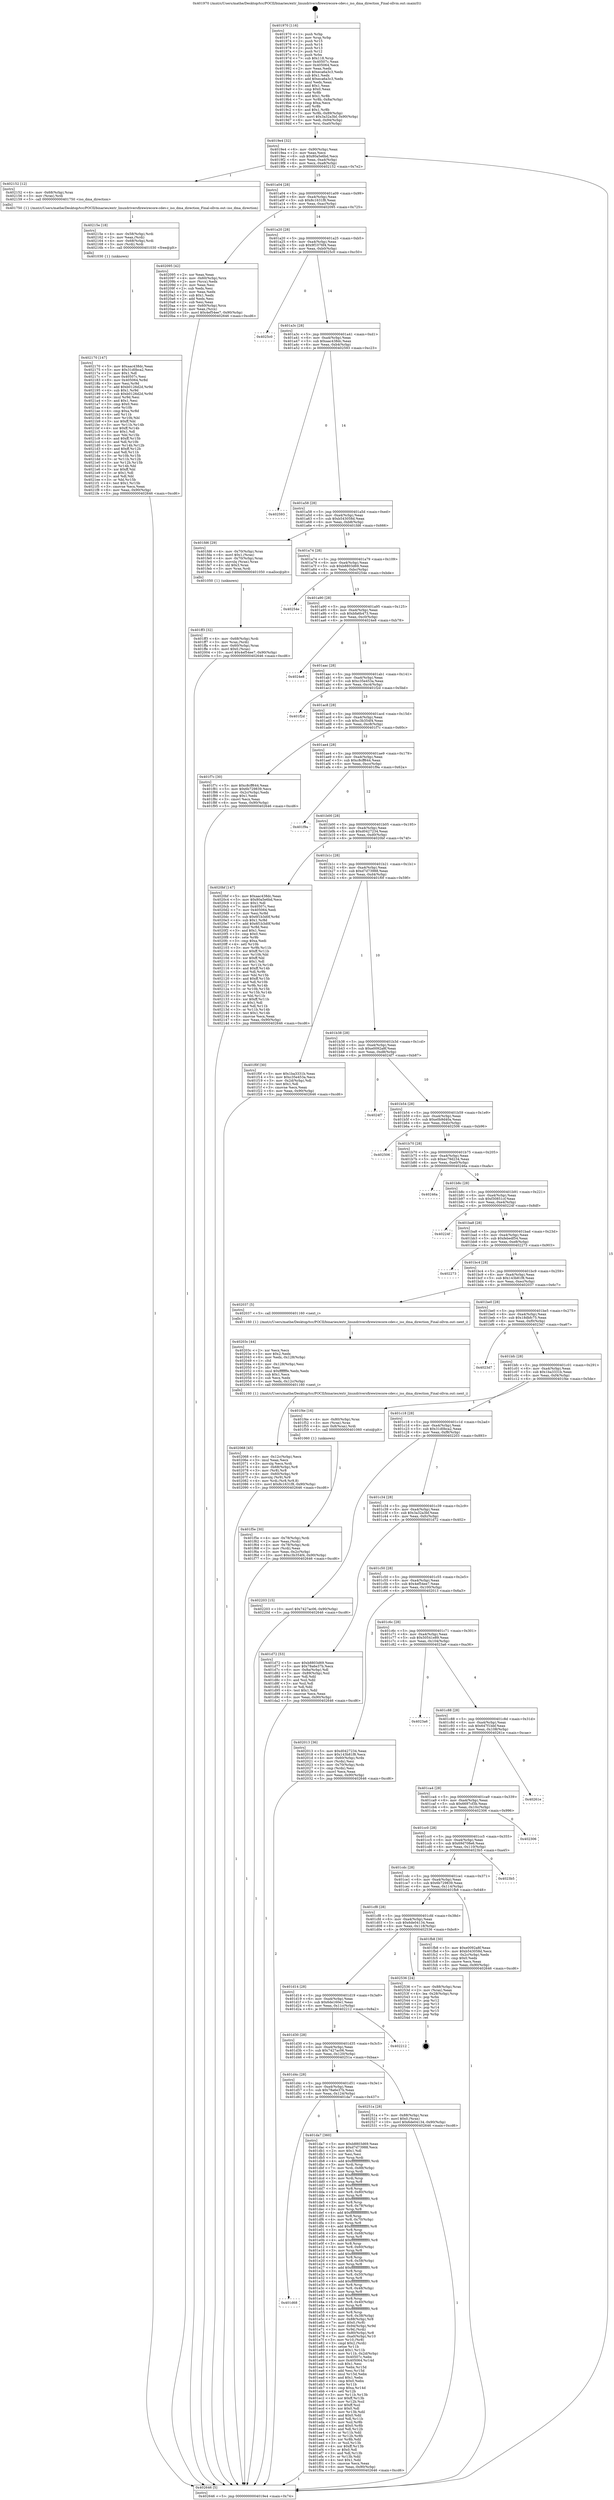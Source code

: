 digraph "0x401970" {
  label = "0x401970 (/mnt/c/Users/mathe/Desktop/tcc/POCII/binaries/extr_linuxdriversfirewirecore-cdev.c_iso_dma_direction_Final-ollvm.out::main(0))"
  labelloc = "t"
  node[shape=record]

  Entry [label="",width=0.3,height=0.3,shape=circle,fillcolor=black,style=filled]
  "0x4019e4" [label="{
     0x4019e4 [32]\l
     | [instrs]\l
     &nbsp;&nbsp;0x4019e4 \<+6\>: mov -0x90(%rbp),%eax\l
     &nbsp;&nbsp;0x4019ea \<+2\>: mov %eax,%ecx\l
     &nbsp;&nbsp;0x4019ec \<+6\>: sub $0x80a5e6bd,%ecx\l
     &nbsp;&nbsp;0x4019f2 \<+6\>: mov %eax,-0xa4(%rbp)\l
     &nbsp;&nbsp;0x4019f8 \<+6\>: mov %ecx,-0xa8(%rbp)\l
     &nbsp;&nbsp;0x4019fe \<+6\>: je 0000000000402152 \<main+0x7e2\>\l
  }"]
  "0x402152" [label="{
     0x402152 [12]\l
     | [instrs]\l
     &nbsp;&nbsp;0x402152 \<+4\>: mov -0x68(%rbp),%rax\l
     &nbsp;&nbsp;0x402156 \<+3\>: mov (%rax),%rdi\l
     &nbsp;&nbsp;0x402159 \<+5\>: call 0000000000401750 \<iso_dma_direction\>\l
     | [calls]\l
     &nbsp;&nbsp;0x401750 \{1\} (/mnt/c/Users/mathe/Desktop/tcc/POCII/binaries/extr_linuxdriversfirewirecore-cdev.c_iso_dma_direction_Final-ollvm.out::iso_dma_direction)\l
  }"]
  "0x401a04" [label="{
     0x401a04 [28]\l
     | [instrs]\l
     &nbsp;&nbsp;0x401a04 \<+5\>: jmp 0000000000401a09 \<main+0x99\>\l
     &nbsp;&nbsp;0x401a09 \<+6\>: mov -0xa4(%rbp),%eax\l
     &nbsp;&nbsp;0x401a0f \<+5\>: sub $0x8c1631f8,%eax\l
     &nbsp;&nbsp;0x401a14 \<+6\>: mov %eax,-0xac(%rbp)\l
     &nbsp;&nbsp;0x401a1a \<+6\>: je 0000000000402095 \<main+0x725\>\l
  }"]
  Exit [label="",width=0.3,height=0.3,shape=circle,fillcolor=black,style=filled,peripheries=2]
  "0x402095" [label="{
     0x402095 [42]\l
     | [instrs]\l
     &nbsp;&nbsp;0x402095 \<+2\>: xor %eax,%eax\l
     &nbsp;&nbsp;0x402097 \<+4\>: mov -0x60(%rbp),%rcx\l
     &nbsp;&nbsp;0x40209b \<+2\>: mov (%rcx),%edx\l
     &nbsp;&nbsp;0x40209d \<+2\>: mov %eax,%esi\l
     &nbsp;&nbsp;0x40209f \<+2\>: sub %edx,%esi\l
     &nbsp;&nbsp;0x4020a1 \<+2\>: mov %eax,%edx\l
     &nbsp;&nbsp;0x4020a3 \<+3\>: sub $0x1,%edx\l
     &nbsp;&nbsp;0x4020a6 \<+2\>: add %edx,%esi\l
     &nbsp;&nbsp;0x4020a8 \<+2\>: sub %esi,%eax\l
     &nbsp;&nbsp;0x4020aa \<+4\>: mov -0x60(%rbp),%rcx\l
     &nbsp;&nbsp;0x4020ae \<+2\>: mov %eax,(%rcx)\l
     &nbsp;&nbsp;0x4020b0 \<+10\>: movl $0x4ef54ee7,-0x90(%rbp)\l
     &nbsp;&nbsp;0x4020ba \<+5\>: jmp 0000000000402646 \<main+0xcd6\>\l
  }"]
  "0x401a20" [label="{
     0x401a20 [28]\l
     | [instrs]\l
     &nbsp;&nbsp;0x401a20 \<+5\>: jmp 0000000000401a25 \<main+0xb5\>\l
     &nbsp;&nbsp;0x401a25 \<+6\>: mov -0xa4(%rbp),%eax\l
     &nbsp;&nbsp;0x401a2b \<+5\>: sub $0x9f1076f4,%eax\l
     &nbsp;&nbsp;0x401a30 \<+6\>: mov %eax,-0xb0(%rbp)\l
     &nbsp;&nbsp;0x401a36 \<+6\>: je 00000000004025c0 \<main+0xc50\>\l
  }"]
  "0x402170" [label="{
     0x402170 [147]\l
     | [instrs]\l
     &nbsp;&nbsp;0x402170 \<+5\>: mov $0xaac438dc,%eax\l
     &nbsp;&nbsp;0x402175 \<+5\>: mov $0x31d0bca2,%ecx\l
     &nbsp;&nbsp;0x40217a \<+2\>: mov $0x1,%dl\l
     &nbsp;&nbsp;0x40217c \<+7\>: mov 0x40507c,%esi\l
     &nbsp;&nbsp;0x402183 \<+8\>: mov 0x405064,%r8d\l
     &nbsp;&nbsp;0x40218b \<+3\>: mov %esi,%r9d\l
     &nbsp;&nbsp;0x40218e \<+7\>: add $0xb0126d2d,%r9d\l
     &nbsp;&nbsp;0x402195 \<+4\>: sub $0x1,%r9d\l
     &nbsp;&nbsp;0x402199 \<+7\>: sub $0xb0126d2d,%r9d\l
     &nbsp;&nbsp;0x4021a0 \<+4\>: imul %r9d,%esi\l
     &nbsp;&nbsp;0x4021a4 \<+3\>: and $0x1,%esi\l
     &nbsp;&nbsp;0x4021a7 \<+3\>: cmp $0x0,%esi\l
     &nbsp;&nbsp;0x4021aa \<+4\>: sete %r10b\l
     &nbsp;&nbsp;0x4021ae \<+4\>: cmp $0xa,%r8d\l
     &nbsp;&nbsp;0x4021b2 \<+4\>: setl %r11b\l
     &nbsp;&nbsp;0x4021b6 \<+3\>: mov %r10b,%bl\l
     &nbsp;&nbsp;0x4021b9 \<+3\>: xor $0xff,%bl\l
     &nbsp;&nbsp;0x4021bc \<+3\>: mov %r11b,%r14b\l
     &nbsp;&nbsp;0x4021bf \<+4\>: xor $0xff,%r14b\l
     &nbsp;&nbsp;0x4021c3 \<+3\>: xor $0x1,%dl\l
     &nbsp;&nbsp;0x4021c6 \<+3\>: mov %bl,%r15b\l
     &nbsp;&nbsp;0x4021c9 \<+4\>: and $0xff,%r15b\l
     &nbsp;&nbsp;0x4021cd \<+3\>: and %dl,%r10b\l
     &nbsp;&nbsp;0x4021d0 \<+3\>: mov %r14b,%r12b\l
     &nbsp;&nbsp;0x4021d3 \<+4\>: and $0xff,%r12b\l
     &nbsp;&nbsp;0x4021d7 \<+3\>: and %dl,%r11b\l
     &nbsp;&nbsp;0x4021da \<+3\>: or %r10b,%r15b\l
     &nbsp;&nbsp;0x4021dd \<+3\>: or %r11b,%r12b\l
     &nbsp;&nbsp;0x4021e0 \<+3\>: xor %r12b,%r15b\l
     &nbsp;&nbsp;0x4021e3 \<+3\>: or %r14b,%bl\l
     &nbsp;&nbsp;0x4021e6 \<+3\>: xor $0xff,%bl\l
     &nbsp;&nbsp;0x4021e9 \<+3\>: or $0x1,%dl\l
     &nbsp;&nbsp;0x4021ec \<+2\>: and %dl,%bl\l
     &nbsp;&nbsp;0x4021ee \<+3\>: or %bl,%r15b\l
     &nbsp;&nbsp;0x4021f1 \<+4\>: test $0x1,%r15b\l
     &nbsp;&nbsp;0x4021f5 \<+3\>: cmovne %ecx,%eax\l
     &nbsp;&nbsp;0x4021f8 \<+6\>: mov %eax,-0x90(%rbp)\l
     &nbsp;&nbsp;0x4021fe \<+5\>: jmp 0000000000402646 \<main+0xcd6\>\l
  }"]
  "0x4025c0" [label="{
     0x4025c0\l
  }", style=dashed]
  "0x401a3c" [label="{
     0x401a3c [28]\l
     | [instrs]\l
     &nbsp;&nbsp;0x401a3c \<+5\>: jmp 0000000000401a41 \<main+0xd1\>\l
     &nbsp;&nbsp;0x401a41 \<+6\>: mov -0xa4(%rbp),%eax\l
     &nbsp;&nbsp;0x401a47 \<+5\>: sub $0xaac438dc,%eax\l
     &nbsp;&nbsp;0x401a4c \<+6\>: mov %eax,-0xb4(%rbp)\l
     &nbsp;&nbsp;0x401a52 \<+6\>: je 0000000000402593 \<main+0xc23\>\l
  }"]
  "0x40215e" [label="{
     0x40215e [18]\l
     | [instrs]\l
     &nbsp;&nbsp;0x40215e \<+4\>: mov -0x58(%rbp),%rdi\l
     &nbsp;&nbsp;0x402162 \<+2\>: mov %eax,(%rdi)\l
     &nbsp;&nbsp;0x402164 \<+4\>: mov -0x68(%rbp),%rdi\l
     &nbsp;&nbsp;0x402168 \<+3\>: mov (%rdi),%rdi\l
     &nbsp;&nbsp;0x40216b \<+5\>: call 0000000000401030 \<free@plt\>\l
     | [calls]\l
     &nbsp;&nbsp;0x401030 \{1\} (unknown)\l
  }"]
  "0x402593" [label="{
     0x402593\l
  }", style=dashed]
  "0x401a58" [label="{
     0x401a58 [28]\l
     | [instrs]\l
     &nbsp;&nbsp;0x401a58 \<+5\>: jmp 0000000000401a5d \<main+0xed\>\l
     &nbsp;&nbsp;0x401a5d \<+6\>: mov -0xa4(%rbp),%eax\l
     &nbsp;&nbsp;0x401a63 \<+5\>: sub $0xb543058d,%eax\l
     &nbsp;&nbsp;0x401a68 \<+6\>: mov %eax,-0xb8(%rbp)\l
     &nbsp;&nbsp;0x401a6e \<+6\>: je 0000000000401fd6 \<main+0x666\>\l
  }"]
  "0x402068" [label="{
     0x402068 [45]\l
     | [instrs]\l
     &nbsp;&nbsp;0x402068 \<+6\>: mov -0x12c(%rbp),%ecx\l
     &nbsp;&nbsp;0x40206e \<+3\>: imul %eax,%ecx\l
     &nbsp;&nbsp;0x402071 \<+3\>: movslq %ecx,%rdi\l
     &nbsp;&nbsp;0x402074 \<+4\>: mov -0x68(%rbp),%r8\l
     &nbsp;&nbsp;0x402078 \<+3\>: mov (%r8),%r8\l
     &nbsp;&nbsp;0x40207b \<+4\>: mov -0x60(%rbp),%r9\l
     &nbsp;&nbsp;0x40207f \<+3\>: movslq (%r9),%r9\l
     &nbsp;&nbsp;0x402082 \<+4\>: mov %rdi,(%r8,%r9,8)\l
     &nbsp;&nbsp;0x402086 \<+10\>: movl $0x8c1631f8,-0x90(%rbp)\l
     &nbsp;&nbsp;0x402090 \<+5\>: jmp 0000000000402646 \<main+0xcd6\>\l
  }"]
  "0x401fd6" [label="{
     0x401fd6 [29]\l
     | [instrs]\l
     &nbsp;&nbsp;0x401fd6 \<+4\>: mov -0x70(%rbp),%rax\l
     &nbsp;&nbsp;0x401fda \<+6\>: movl $0x1,(%rax)\l
     &nbsp;&nbsp;0x401fe0 \<+4\>: mov -0x70(%rbp),%rax\l
     &nbsp;&nbsp;0x401fe4 \<+3\>: movslq (%rax),%rax\l
     &nbsp;&nbsp;0x401fe7 \<+4\>: shl $0x3,%rax\l
     &nbsp;&nbsp;0x401feb \<+3\>: mov %rax,%rdi\l
     &nbsp;&nbsp;0x401fee \<+5\>: call 0000000000401050 \<malloc@plt\>\l
     | [calls]\l
     &nbsp;&nbsp;0x401050 \{1\} (unknown)\l
  }"]
  "0x401a74" [label="{
     0x401a74 [28]\l
     | [instrs]\l
     &nbsp;&nbsp;0x401a74 \<+5\>: jmp 0000000000401a79 \<main+0x109\>\l
     &nbsp;&nbsp;0x401a79 \<+6\>: mov -0xa4(%rbp),%eax\l
     &nbsp;&nbsp;0x401a7f \<+5\>: sub $0xb8803d69,%eax\l
     &nbsp;&nbsp;0x401a84 \<+6\>: mov %eax,-0xbc(%rbp)\l
     &nbsp;&nbsp;0x401a8a \<+6\>: je 000000000040254e \<main+0xbde\>\l
  }"]
  "0x40203c" [label="{
     0x40203c [44]\l
     | [instrs]\l
     &nbsp;&nbsp;0x40203c \<+2\>: xor %ecx,%ecx\l
     &nbsp;&nbsp;0x40203e \<+5\>: mov $0x2,%edx\l
     &nbsp;&nbsp;0x402043 \<+6\>: mov %edx,-0x128(%rbp)\l
     &nbsp;&nbsp;0x402049 \<+1\>: cltd\l
     &nbsp;&nbsp;0x40204a \<+6\>: mov -0x128(%rbp),%esi\l
     &nbsp;&nbsp;0x402050 \<+2\>: idiv %esi\l
     &nbsp;&nbsp;0x402052 \<+6\>: imul $0xfffffffe,%edx,%edx\l
     &nbsp;&nbsp;0x402058 \<+3\>: sub $0x1,%ecx\l
     &nbsp;&nbsp;0x40205b \<+2\>: sub %ecx,%edx\l
     &nbsp;&nbsp;0x40205d \<+6\>: mov %edx,-0x12c(%rbp)\l
     &nbsp;&nbsp;0x402063 \<+5\>: call 0000000000401160 \<next_i\>\l
     | [calls]\l
     &nbsp;&nbsp;0x401160 \{1\} (/mnt/c/Users/mathe/Desktop/tcc/POCII/binaries/extr_linuxdriversfirewirecore-cdev.c_iso_dma_direction_Final-ollvm.out::next_i)\l
  }"]
  "0x40254e" [label="{
     0x40254e\l
  }", style=dashed]
  "0x401a90" [label="{
     0x401a90 [28]\l
     | [instrs]\l
     &nbsp;&nbsp;0x401a90 \<+5\>: jmp 0000000000401a95 \<main+0x125\>\l
     &nbsp;&nbsp;0x401a95 \<+6\>: mov -0xa4(%rbp),%eax\l
     &nbsp;&nbsp;0x401a9b \<+5\>: sub $0xbfa6b473,%eax\l
     &nbsp;&nbsp;0x401aa0 \<+6\>: mov %eax,-0xc0(%rbp)\l
     &nbsp;&nbsp;0x401aa6 \<+6\>: je 00000000004024e8 \<main+0xb78\>\l
  }"]
  "0x401ff3" [label="{
     0x401ff3 [32]\l
     | [instrs]\l
     &nbsp;&nbsp;0x401ff3 \<+4\>: mov -0x68(%rbp),%rdi\l
     &nbsp;&nbsp;0x401ff7 \<+3\>: mov %rax,(%rdi)\l
     &nbsp;&nbsp;0x401ffa \<+4\>: mov -0x60(%rbp),%rax\l
     &nbsp;&nbsp;0x401ffe \<+6\>: movl $0x0,(%rax)\l
     &nbsp;&nbsp;0x402004 \<+10\>: movl $0x4ef54ee7,-0x90(%rbp)\l
     &nbsp;&nbsp;0x40200e \<+5\>: jmp 0000000000402646 \<main+0xcd6\>\l
  }"]
  "0x4024e8" [label="{
     0x4024e8\l
  }", style=dashed]
  "0x401aac" [label="{
     0x401aac [28]\l
     | [instrs]\l
     &nbsp;&nbsp;0x401aac \<+5\>: jmp 0000000000401ab1 \<main+0x141\>\l
     &nbsp;&nbsp;0x401ab1 \<+6\>: mov -0xa4(%rbp),%eax\l
     &nbsp;&nbsp;0x401ab7 \<+5\>: sub $0xc35e453a,%eax\l
     &nbsp;&nbsp;0x401abc \<+6\>: mov %eax,-0xc4(%rbp)\l
     &nbsp;&nbsp;0x401ac2 \<+6\>: je 0000000000401f2d \<main+0x5bd\>\l
  }"]
  "0x401f5e" [label="{
     0x401f5e [30]\l
     | [instrs]\l
     &nbsp;&nbsp;0x401f5e \<+4\>: mov -0x78(%rbp),%rdi\l
     &nbsp;&nbsp;0x401f62 \<+2\>: mov %eax,(%rdi)\l
     &nbsp;&nbsp;0x401f64 \<+4\>: mov -0x78(%rbp),%rdi\l
     &nbsp;&nbsp;0x401f68 \<+2\>: mov (%rdi),%eax\l
     &nbsp;&nbsp;0x401f6a \<+3\>: mov %eax,-0x2c(%rbp)\l
     &nbsp;&nbsp;0x401f6d \<+10\>: movl $0xc3b354f4,-0x90(%rbp)\l
     &nbsp;&nbsp;0x401f77 \<+5\>: jmp 0000000000402646 \<main+0xcd6\>\l
  }"]
  "0x401f2d" [label="{
     0x401f2d\l
  }", style=dashed]
  "0x401ac8" [label="{
     0x401ac8 [28]\l
     | [instrs]\l
     &nbsp;&nbsp;0x401ac8 \<+5\>: jmp 0000000000401acd \<main+0x15d\>\l
     &nbsp;&nbsp;0x401acd \<+6\>: mov -0xa4(%rbp),%eax\l
     &nbsp;&nbsp;0x401ad3 \<+5\>: sub $0xc3b354f4,%eax\l
     &nbsp;&nbsp;0x401ad8 \<+6\>: mov %eax,-0xc8(%rbp)\l
     &nbsp;&nbsp;0x401ade \<+6\>: je 0000000000401f7c \<main+0x60c\>\l
  }"]
  "0x401d68" [label="{
     0x401d68\l
  }", style=dashed]
  "0x401f7c" [label="{
     0x401f7c [30]\l
     | [instrs]\l
     &nbsp;&nbsp;0x401f7c \<+5\>: mov $0xc8cff644,%eax\l
     &nbsp;&nbsp;0x401f81 \<+5\>: mov $0x6b729839,%ecx\l
     &nbsp;&nbsp;0x401f86 \<+3\>: mov -0x2c(%rbp),%edx\l
     &nbsp;&nbsp;0x401f89 \<+3\>: cmp $0x1,%edx\l
     &nbsp;&nbsp;0x401f8c \<+3\>: cmovl %ecx,%eax\l
     &nbsp;&nbsp;0x401f8f \<+6\>: mov %eax,-0x90(%rbp)\l
     &nbsp;&nbsp;0x401f95 \<+5\>: jmp 0000000000402646 \<main+0xcd6\>\l
  }"]
  "0x401ae4" [label="{
     0x401ae4 [28]\l
     | [instrs]\l
     &nbsp;&nbsp;0x401ae4 \<+5\>: jmp 0000000000401ae9 \<main+0x179\>\l
     &nbsp;&nbsp;0x401ae9 \<+6\>: mov -0xa4(%rbp),%eax\l
     &nbsp;&nbsp;0x401aef \<+5\>: sub $0xc8cff644,%eax\l
     &nbsp;&nbsp;0x401af4 \<+6\>: mov %eax,-0xcc(%rbp)\l
     &nbsp;&nbsp;0x401afa \<+6\>: je 0000000000401f9a \<main+0x62a\>\l
  }"]
  "0x401da7" [label="{
     0x401da7 [360]\l
     | [instrs]\l
     &nbsp;&nbsp;0x401da7 \<+5\>: mov $0xb8803d69,%eax\l
     &nbsp;&nbsp;0x401dac \<+5\>: mov $0xd7d73988,%ecx\l
     &nbsp;&nbsp;0x401db1 \<+2\>: mov $0x1,%dl\l
     &nbsp;&nbsp;0x401db3 \<+2\>: xor %esi,%esi\l
     &nbsp;&nbsp;0x401db5 \<+3\>: mov %rsp,%rdi\l
     &nbsp;&nbsp;0x401db8 \<+4\>: add $0xfffffffffffffff0,%rdi\l
     &nbsp;&nbsp;0x401dbc \<+3\>: mov %rdi,%rsp\l
     &nbsp;&nbsp;0x401dbf \<+7\>: mov %rdi,-0x88(%rbp)\l
     &nbsp;&nbsp;0x401dc6 \<+3\>: mov %rsp,%rdi\l
     &nbsp;&nbsp;0x401dc9 \<+4\>: add $0xfffffffffffffff0,%rdi\l
     &nbsp;&nbsp;0x401dcd \<+3\>: mov %rdi,%rsp\l
     &nbsp;&nbsp;0x401dd0 \<+3\>: mov %rsp,%r8\l
     &nbsp;&nbsp;0x401dd3 \<+4\>: add $0xfffffffffffffff0,%r8\l
     &nbsp;&nbsp;0x401dd7 \<+3\>: mov %r8,%rsp\l
     &nbsp;&nbsp;0x401dda \<+4\>: mov %r8,-0x80(%rbp)\l
     &nbsp;&nbsp;0x401dde \<+3\>: mov %rsp,%r8\l
     &nbsp;&nbsp;0x401de1 \<+4\>: add $0xfffffffffffffff0,%r8\l
     &nbsp;&nbsp;0x401de5 \<+3\>: mov %r8,%rsp\l
     &nbsp;&nbsp;0x401de8 \<+4\>: mov %r8,-0x78(%rbp)\l
     &nbsp;&nbsp;0x401dec \<+3\>: mov %rsp,%r8\l
     &nbsp;&nbsp;0x401def \<+4\>: add $0xfffffffffffffff0,%r8\l
     &nbsp;&nbsp;0x401df3 \<+3\>: mov %r8,%rsp\l
     &nbsp;&nbsp;0x401df6 \<+4\>: mov %r8,-0x70(%rbp)\l
     &nbsp;&nbsp;0x401dfa \<+3\>: mov %rsp,%r8\l
     &nbsp;&nbsp;0x401dfd \<+4\>: add $0xfffffffffffffff0,%r8\l
     &nbsp;&nbsp;0x401e01 \<+3\>: mov %r8,%rsp\l
     &nbsp;&nbsp;0x401e04 \<+4\>: mov %r8,-0x68(%rbp)\l
     &nbsp;&nbsp;0x401e08 \<+3\>: mov %rsp,%r8\l
     &nbsp;&nbsp;0x401e0b \<+4\>: add $0xfffffffffffffff0,%r8\l
     &nbsp;&nbsp;0x401e0f \<+3\>: mov %r8,%rsp\l
     &nbsp;&nbsp;0x401e12 \<+4\>: mov %r8,-0x60(%rbp)\l
     &nbsp;&nbsp;0x401e16 \<+3\>: mov %rsp,%r8\l
     &nbsp;&nbsp;0x401e19 \<+4\>: add $0xfffffffffffffff0,%r8\l
     &nbsp;&nbsp;0x401e1d \<+3\>: mov %r8,%rsp\l
     &nbsp;&nbsp;0x401e20 \<+4\>: mov %r8,-0x58(%rbp)\l
     &nbsp;&nbsp;0x401e24 \<+3\>: mov %rsp,%r8\l
     &nbsp;&nbsp;0x401e27 \<+4\>: add $0xfffffffffffffff0,%r8\l
     &nbsp;&nbsp;0x401e2b \<+3\>: mov %r8,%rsp\l
     &nbsp;&nbsp;0x401e2e \<+4\>: mov %r8,-0x50(%rbp)\l
     &nbsp;&nbsp;0x401e32 \<+3\>: mov %rsp,%r8\l
     &nbsp;&nbsp;0x401e35 \<+4\>: add $0xfffffffffffffff0,%r8\l
     &nbsp;&nbsp;0x401e39 \<+3\>: mov %r8,%rsp\l
     &nbsp;&nbsp;0x401e3c \<+4\>: mov %r8,-0x48(%rbp)\l
     &nbsp;&nbsp;0x401e40 \<+3\>: mov %rsp,%r8\l
     &nbsp;&nbsp;0x401e43 \<+4\>: add $0xfffffffffffffff0,%r8\l
     &nbsp;&nbsp;0x401e47 \<+3\>: mov %r8,%rsp\l
     &nbsp;&nbsp;0x401e4a \<+4\>: mov %r8,-0x40(%rbp)\l
     &nbsp;&nbsp;0x401e4e \<+3\>: mov %rsp,%r8\l
     &nbsp;&nbsp;0x401e51 \<+4\>: add $0xfffffffffffffff0,%r8\l
     &nbsp;&nbsp;0x401e55 \<+3\>: mov %r8,%rsp\l
     &nbsp;&nbsp;0x401e58 \<+4\>: mov %r8,-0x38(%rbp)\l
     &nbsp;&nbsp;0x401e5c \<+7\>: mov -0x88(%rbp),%r8\l
     &nbsp;&nbsp;0x401e63 \<+7\>: movl $0x0,(%r8)\l
     &nbsp;&nbsp;0x401e6a \<+7\>: mov -0x94(%rbp),%r9d\l
     &nbsp;&nbsp;0x401e71 \<+3\>: mov %r9d,(%rdi)\l
     &nbsp;&nbsp;0x401e74 \<+4\>: mov -0x80(%rbp),%r8\l
     &nbsp;&nbsp;0x401e78 \<+7\>: mov -0xa0(%rbp),%r10\l
     &nbsp;&nbsp;0x401e7f \<+3\>: mov %r10,(%r8)\l
     &nbsp;&nbsp;0x401e82 \<+3\>: cmpl $0x2,(%rdi)\l
     &nbsp;&nbsp;0x401e85 \<+4\>: setne %r11b\l
     &nbsp;&nbsp;0x401e89 \<+4\>: and $0x1,%r11b\l
     &nbsp;&nbsp;0x401e8d \<+4\>: mov %r11b,-0x2d(%rbp)\l
     &nbsp;&nbsp;0x401e91 \<+7\>: mov 0x40507c,%ebx\l
     &nbsp;&nbsp;0x401e98 \<+8\>: mov 0x405064,%r14d\l
     &nbsp;&nbsp;0x401ea0 \<+3\>: sub $0x1,%esi\l
     &nbsp;&nbsp;0x401ea3 \<+3\>: mov %ebx,%r15d\l
     &nbsp;&nbsp;0x401ea6 \<+3\>: add %esi,%r15d\l
     &nbsp;&nbsp;0x401ea9 \<+4\>: imul %r15d,%ebx\l
     &nbsp;&nbsp;0x401ead \<+3\>: and $0x1,%ebx\l
     &nbsp;&nbsp;0x401eb0 \<+3\>: cmp $0x0,%ebx\l
     &nbsp;&nbsp;0x401eb3 \<+4\>: sete %r11b\l
     &nbsp;&nbsp;0x401eb7 \<+4\>: cmp $0xa,%r14d\l
     &nbsp;&nbsp;0x401ebb \<+4\>: setl %r12b\l
     &nbsp;&nbsp;0x401ebf \<+3\>: mov %r11b,%r13b\l
     &nbsp;&nbsp;0x401ec2 \<+4\>: xor $0xff,%r13b\l
     &nbsp;&nbsp;0x401ec6 \<+3\>: mov %r12b,%sil\l
     &nbsp;&nbsp;0x401ec9 \<+4\>: xor $0xff,%sil\l
     &nbsp;&nbsp;0x401ecd \<+3\>: xor $0x0,%dl\l
     &nbsp;&nbsp;0x401ed0 \<+3\>: mov %r13b,%dil\l
     &nbsp;&nbsp;0x401ed3 \<+4\>: and $0x0,%dil\l
     &nbsp;&nbsp;0x401ed7 \<+3\>: and %dl,%r11b\l
     &nbsp;&nbsp;0x401eda \<+3\>: mov %sil,%r8b\l
     &nbsp;&nbsp;0x401edd \<+4\>: and $0x0,%r8b\l
     &nbsp;&nbsp;0x401ee1 \<+3\>: and %dl,%r12b\l
     &nbsp;&nbsp;0x401ee4 \<+3\>: or %r11b,%dil\l
     &nbsp;&nbsp;0x401ee7 \<+3\>: or %r12b,%r8b\l
     &nbsp;&nbsp;0x401eea \<+3\>: xor %r8b,%dil\l
     &nbsp;&nbsp;0x401eed \<+3\>: or %sil,%r13b\l
     &nbsp;&nbsp;0x401ef0 \<+4\>: xor $0xff,%r13b\l
     &nbsp;&nbsp;0x401ef4 \<+3\>: or $0x0,%dl\l
     &nbsp;&nbsp;0x401ef7 \<+3\>: and %dl,%r13b\l
     &nbsp;&nbsp;0x401efa \<+3\>: or %r13b,%dil\l
     &nbsp;&nbsp;0x401efd \<+4\>: test $0x1,%dil\l
     &nbsp;&nbsp;0x401f01 \<+3\>: cmovne %ecx,%eax\l
     &nbsp;&nbsp;0x401f04 \<+6\>: mov %eax,-0x90(%rbp)\l
     &nbsp;&nbsp;0x401f0a \<+5\>: jmp 0000000000402646 \<main+0xcd6\>\l
  }"]
  "0x401f9a" [label="{
     0x401f9a\l
  }", style=dashed]
  "0x401b00" [label="{
     0x401b00 [28]\l
     | [instrs]\l
     &nbsp;&nbsp;0x401b00 \<+5\>: jmp 0000000000401b05 \<main+0x195\>\l
     &nbsp;&nbsp;0x401b05 \<+6\>: mov -0xa4(%rbp),%eax\l
     &nbsp;&nbsp;0x401b0b \<+5\>: sub $0xd0427234,%eax\l
     &nbsp;&nbsp;0x401b10 \<+6\>: mov %eax,-0xd0(%rbp)\l
     &nbsp;&nbsp;0x401b16 \<+6\>: je 00000000004020bf \<main+0x74f\>\l
  }"]
  "0x401d4c" [label="{
     0x401d4c [28]\l
     | [instrs]\l
     &nbsp;&nbsp;0x401d4c \<+5\>: jmp 0000000000401d51 \<main+0x3e1\>\l
     &nbsp;&nbsp;0x401d51 \<+6\>: mov -0xa4(%rbp),%eax\l
     &nbsp;&nbsp;0x401d57 \<+5\>: sub $0x78a6e37b,%eax\l
     &nbsp;&nbsp;0x401d5c \<+6\>: mov %eax,-0x124(%rbp)\l
     &nbsp;&nbsp;0x401d62 \<+6\>: je 0000000000401da7 \<main+0x437\>\l
  }"]
  "0x4020bf" [label="{
     0x4020bf [147]\l
     | [instrs]\l
     &nbsp;&nbsp;0x4020bf \<+5\>: mov $0xaac438dc,%eax\l
     &nbsp;&nbsp;0x4020c4 \<+5\>: mov $0x80a5e6bd,%ecx\l
     &nbsp;&nbsp;0x4020c9 \<+2\>: mov $0x1,%dl\l
     &nbsp;&nbsp;0x4020cb \<+7\>: mov 0x40507c,%esi\l
     &nbsp;&nbsp;0x4020d2 \<+7\>: mov 0x405064,%edi\l
     &nbsp;&nbsp;0x4020d9 \<+3\>: mov %esi,%r8d\l
     &nbsp;&nbsp;0x4020dc \<+7\>: sub $0x6f1b3d0f,%r8d\l
     &nbsp;&nbsp;0x4020e3 \<+4\>: sub $0x1,%r8d\l
     &nbsp;&nbsp;0x4020e7 \<+7\>: add $0x6f1b3d0f,%r8d\l
     &nbsp;&nbsp;0x4020ee \<+4\>: imul %r8d,%esi\l
     &nbsp;&nbsp;0x4020f2 \<+3\>: and $0x1,%esi\l
     &nbsp;&nbsp;0x4020f5 \<+3\>: cmp $0x0,%esi\l
     &nbsp;&nbsp;0x4020f8 \<+4\>: sete %r9b\l
     &nbsp;&nbsp;0x4020fc \<+3\>: cmp $0xa,%edi\l
     &nbsp;&nbsp;0x4020ff \<+4\>: setl %r10b\l
     &nbsp;&nbsp;0x402103 \<+3\>: mov %r9b,%r11b\l
     &nbsp;&nbsp;0x402106 \<+4\>: xor $0xff,%r11b\l
     &nbsp;&nbsp;0x40210a \<+3\>: mov %r10b,%bl\l
     &nbsp;&nbsp;0x40210d \<+3\>: xor $0xff,%bl\l
     &nbsp;&nbsp;0x402110 \<+3\>: xor $0x1,%dl\l
     &nbsp;&nbsp;0x402113 \<+3\>: mov %r11b,%r14b\l
     &nbsp;&nbsp;0x402116 \<+4\>: and $0xff,%r14b\l
     &nbsp;&nbsp;0x40211a \<+3\>: and %dl,%r9b\l
     &nbsp;&nbsp;0x40211d \<+3\>: mov %bl,%r15b\l
     &nbsp;&nbsp;0x402120 \<+4\>: and $0xff,%r15b\l
     &nbsp;&nbsp;0x402124 \<+3\>: and %dl,%r10b\l
     &nbsp;&nbsp;0x402127 \<+3\>: or %r9b,%r14b\l
     &nbsp;&nbsp;0x40212a \<+3\>: or %r10b,%r15b\l
     &nbsp;&nbsp;0x40212d \<+3\>: xor %r15b,%r14b\l
     &nbsp;&nbsp;0x402130 \<+3\>: or %bl,%r11b\l
     &nbsp;&nbsp;0x402133 \<+4\>: xor $0xff,%r11b\l
     &nbsp;&nbsp;0x402137 \<+3\>: or $0x1,%dl\l
     &nbsp;&nbsp;0x40213a \<+3\>: and %dl,%r11b\l
     &nbsp;&nbsp;0x40213d \<+3\>: or %r11b,%r14b\l
     &nbsp;&nbsp;0x402140 \<+4\>: test $0x1,%r14b\l
     &nbsp;&nbsp;0x402144 \<+3\>: cmovne %ecx,%eax\l
     &nbsp;&nbsp;0x402147 \<+6\>: mov %eax,-0x90(%rbp)\l
     &nbsp;&nbsp;0x40214d \<+5\>: jmp 0000000000402646 \<main+0xcd6\>\l
  }"]
  "0x401b1c" [label="{
     0x401b1c [28]\l
     | [instrs]\l
     &nbsp;&nbsp;0x401b1c \<+5\>: jmp 0000000000401b21 \<main+0x1b1\>\l
     &nbsp;&nbsp;0x401b21 \<+6\>: mov -0xa4(%rbp),%eax\l
     &nbsp;&nbsp;0x401b27 \<+5\>: sub $0xd7d73988,%eax\l
     &nbsp;&nbsp;0x401b2c \<+6\>: mov %eax,-0xd4(%rbp)\l
     &nbsp;&nbsp;0x401b32 \<+6\>: je 0000000000401f0f \<main+0x59f\>\l
  }"]
  "0x40251a" [label="{
     0x40251a [28]\l
     | [instrs]\l
     &nbsp;&nbsp;0x40251a \<+7\>: mov -0x88(%rbp),%rax\l
     &nbsp;&nbsp;0x402521 \<+6\>: movl $0x0,(%rax)\l
     &nbsp;&nbsp;0x402527 \<+10\>: movl $0x6de04134,-0x90(%rbp)\l
     &nbsp;&nbsp;0x402531 \<+5\>: jmp 0000000000402646 \<main+0xcd6\>\l
  }"]
  "0x401f0f" [label="{
     0x401f0f [30]\l
     | [instrs]\l
     &nbsp;&nbsp;0x401f0f \<+5\>: mov $0x1ba3331b,%eax\l
     &nbsp;&nbsp;0x401f14 \<+5\>: mov $0xc35e453a,%ecx\l
     &nbsp;&nbsp;0x401f19 \<+3\>: mov -0x2d(%rbp),%dl\l
     &nbsp;&nbsp;0x401f1c \<+3\>: test $0x1,%dl\l
     &nbsp;&nbsp;0x401f1f \<+3\>: cmovne %ecx,%eax\l
     &nbsp;&nbsp;0x401f22 \<+6\>: mov %eax,-0x90(%rbp)\l
     &nbsp;&nbsp;0x401f28 \<+5\>: jmp 0000000000402646 \<main+0xcd6\>\l
  }"]
  "0x401b38" [label="{
     0x401b38 [28]\l
     | [instrs]\l
     &nbsp;&nbsp;0x401b38 \<+5\>: jmp 0000000000401b3d \<main+0x1cd\>\l
     &nbsp;&nbsp;0x401b3d \<+6\>: mov -0xa4(%rbp),%eax\l
     &nbsp;&nbsp;0x401b43 \<+5\>: sub $0xe0092a8f,%eax\l
     &nbsp;&nbsp;0x401b48 \<+6\>: mov %eax,-0xd8(%rbp)\l
     &nbsp;&nbsp;0x401b4e \<+6\>: je 00000000004024f7 \<main+0xb87\>\l
  }"]
  "0x401d30" [label="{
     0x401d30 [28]\l
     | [instrs]\l
     &nbsp;&nbsp;0x401d30 \<+5\>: jmp 0000000000401d35 \<main+0x3c5\>\l
     &nbsp;&nbsp;0x401d35 \<+6\>: mov -0xa4(%rbp),%eax\l
     &nbsp;&nbsp;0x401d3b \<+5\>: sub $0x7427ac06,%eax\l
     &nbsp;&nbsp;0x401d40 \<+6\>: mov %eax,-0x120(%rbp)\l
     &nbsp;&nbsp;0x401d46 \<+6\>: je 000000000040251a \<main+0xbaa\>\l
  }"]
  "0x4024f7" [label="{
     0x4024f7\l
  }", style=dashed]
  "0x401b54" [label="{
     0x401b54 [28]\l
     | [instrs]\l
     &nbsp;&nbsp;0x401b54 \<+5\>: jmp 0000000000401b59 \<main+0x1e9\>\l
     &nbsp;&nbsp;0x401b59 \<+6\>: mov -0xa4(%rbp),%eax\l
     &nbsp;&nbsp;0x401b5f \<+5\>: sub $0xe0b9d40a,%eax\l
     &nbsp;&nbsp;0x401b64 \<+6\>: mov %eax,-0xdc(%rbp)\l
     &nbsp;&nbsp;0x401b6a \<+6\>: je 0000000000402506 \<main+0xb96\>\l
  }"]
  "0x402212" [label="{
     0x402212\l
  }", style=dashed]
  "0x402506" [label="{
     0x402506\l
  }", style=dashed]
  "0x401b70" [label="{
     0x401b70 [28]\l
     | [instrs]\l
     &nbsp;&nbsp;0x401b70 \<+5\>: jmp 0000000000401b75 \<main+0x205\>\l
     &nbsp;&nbsp;0x401b75 \<+6\>: mov -0xa4(%rbp),%eax\l
     &nbsp;&nbsp;0x401b7b \<+5\>: sub $0xec79d234,%eax\l
     &nbsp;&nbsp;0x401b80 \<+6\>: mov %eax,-0xe0(%rbp)\l
     &nbsp;&nbsp;0x401b86 \<+6\>: je 000000000040246a \<main+0xafa\>\l
  }"]
  "0x401d14" [label="{
     0x401d14 [28]\l
     | [instrs]\l
     &nbsp;&nbsp;0x401d14 \<+5\>: jmp 0000000000401d19 \<main+0x3a9\>\l
     &nbsp;&nbsp;0x401d19 \<+6\>: mov -0xa4(%rbp),%eax\l
     &nbsp;&nbsp;0x401d1f \<+5\>: sub $0x6de160e1,%eax\l
     &nbsp;&nbsp;0x401d24 \<+6\>: mov %eax,-0x11c(%rbp)\l
     &nbsp;&nbsp;0x401d2a \<+6\>: je 0000000000402212 \<main+0x8a2\>\l
  }"]
  "0x40246a" [label="{
     0x40246a\l
  }", style=dashed]
  "0x401b8c" [label="{
     0x401b8c [28]\l
     | [instrs]\l
     &nbsp;&nbsp;0x401b8c \<+5\>: jmp 0000000000401b91 \<main+0x221\>\l
     &nbsp;&nbsp;0x401b91 \<+6\>: mov -0xa4(%rbp),%eax\l
     &nbsp;&nbsp;0x401b97 \<+5\>: sub $0xf30851cf,%eax\l
     &nbsp;&nbsp;0x401b9c \<+6\>: mov %eax,-0xe4(%rbp)\l
     &nbsp;&nbsp;0x401ba2 \<+6\>: je 000000000040224f \<main+0x8df\>\l
  }"]
  "0x402536" [label="{
     0x402536 [24]\l
     | [instrs]\l
     &nbsp;&nbsp;0x402536 \<+7\>: mov -0x88(%rbp),%rax\l
     &nbsp;&nbsp;0x40253d \<+2\>: mov (%rax),%eax\l
     &nbsp;&nbsp;0x40253f \<+4\>: lea -0x28(%rbp),%rsp\l
     &nbsp;&nbsp;0x402543 \<+1\>: pop %rbx\l
     &nbsp;&nbsp;0x402544 \<+2\>: pop %r12\l
     &nbsp;&nbsp;0x402546 \<+2\>: pop %r13\l
     &nbsp;&nbsp;0x402548 \<+2\>: pop %r14\l
     &nbsp;&nbsp;0x40254a \<+2\>: pop %r15\l
     &nbsp;&nbsp;0x40254c \<+1\>: pop %rbp\l
     &nbsp;&nbsp;0x40254d \<+1\>: ret\l
  }"]
  "0x40224f" [label="{
     0x40224f\l
  }", style=dashed]
  "0x401ba8" [label="{
     0x401ba8 [28]\l
     | [instrs]\l
     &nbsp;&nbsp;0x401ba8 \<+5\>: jmp 0000000000401bad \<main+0x23d\>\l
     &nbsp;&nbsp;0x401bad \<+6\>: mov -0xa4(%rbp),%eax\l
     &nbsp;&nbsp;0x401bb3 \<+5\>: sub $0xfebedf54,%eax\l
     &nbsp;&nbsp;0x401bb8 \<+6\>: mov %eax,-0xe8(%rbp)\l
     &nbsp;&nbsp;0x401bbe \<+6\>: je 0000000000402273 \<main+0x903\>\l
  }"]
  "0x401cf8" [label="{
     0x401cf8 [28]\l
     | [instrs]\l
     &nbsp;&nbsp;0x401cf8 \<+5\>: jmp 0000000000401cfd \<main+0x38d\>\l
     &nbsp;&nbsp;0x401cfd \<+6\>: mov -0xa4(%rbp),%eax\l
     &nbsp;&nbsp;0x401d03 \<+5\>: sub $0x6de04134,%eax\l
     &nbsp;&nbsp;0x401d08 \<+6\>: mov %eax,-0x118(%rbp)\l
     &nbsp;&nbsp;0x401d0e \<+6\>: je 0000000000402536 \<main+0xbc6\>\l
  }"]
  "0x402273" [label="{
     0x402273\l
  }", style=dashed]
  "0x401bc4" [label="{
     0x401bc4 [28]\l
     | [instrs]\l
     &nbsp;&nbsp;0x401bc4 \<+5\>: jmp 0000000000401bc9 \<main+0x259\>\l
     &nbsp;&nbsp;0x401bc9 \<+6\>: mov -0xa4(%rbp),%eax\l
     &nbsp;&nbsp;0x401bcf \<+5\>: sub $0x143b81f8,%eax\l
     &nbsp;&nbsp;0x401bd4 \<+6\>: mov %eax,-0xec(%rbp)\l
     &nbsp;&nbsp;0x401bda \<+6\>: je 0000000000402037 \<main+0x6c7\>\l
  }"]
  "0x401fb8" [label="{
     0x401fb8 [30]\l
     | [instrs]\l
     &nbsp;&nbsp;0x401fb8 \<+5\>: mov $0xe0092a8f,%eax\l
     &nbsp;&nbsp;0x401fbd \<+5\>: mov $0xb543058d,%ecx\l
     &nbsp;&nbsp;0x401fc2 \<+3\>: mov -0x2c(%rbp),%edx\l
     &nbsp;&nbsp;0x401fc5 \<+3\>: cmp $0x0,%edx\l
     &nbsp;&nbsp;0x401fc8 \<+3\>: cmove %ecx,%eax\l
     &nbsp;&nbsp;0x401fcb \<+6\>: mov %eax,-0x90(%rbp)\l
     &nbsp;&nbsp;0x401fd1 \<+5\>: jmp 0000000000402646 \<main+0xcd6\>\l
  }"]
  "0x402037" [label="{
     0x402037 [5]\l
     | [instrs]\l
     &nbsp;&nbsp;0x402037 \<+5\>: call 0000000000401160 \<next_i\>\l
     | [calls]\l
     &nbsp;&nbsp;0x401160 \{1\} (/mnt/c/Users/mathe/Desktop/tcc/POCII/binaries/extr_linuxdriversfirewirecore-cdev.c_iso_dma_direction_Final-ollvm.out::next_i)\l
  }"]
  "0x401be0" [label="{
     0x401be0 [28]\l
     | [instrs]\l
     &nbsp;&nbsp;0x401be0 \<+5\>: jmp 0000000000401be5 \<main+0x275\>\l
     &nbsp;&nbsp;0x401be5 \<+6\>: mov -0xa4(%rbp),%eax\l
     &nbsp;&nbsp;0x401beb \<+5\>: sub $0x18dbfc75,%eax\l
     &nbsp;&nbsp;0x401bf0 \<+6\>: mov %eax,-0xf0(%rbp)\l
     &nbsp;&nbsp;0x401bf6 \<+6\>: je 00000000004023d7 \<main+0xa67\>\l
  }"]
  "0x401cdc" [label="{
     0x401cdc [28]\l
     | [instrs]\l
     &nbsp;&nbsp;0x401cdc \<+5\>: jmp 0000000000401ce1 \<main+0x371\>\l
     &nbsp;&nbsp;0x401ce1 \<+6\>: mov -0xa4(%rbp),%eax\l
     &nbsp;&nbsp;0x401ce7 \<+5\>: sub $0x6b729839,%eax\l
     &nbsp;&nbsp;0x401cec \<+6\>: mov %eax,-0x114(%rbp)\l
     &nbsp;&nbsp;0x401cf2 \<+6\>: je 0000000000401fb8 \<main+0x648\>\l
  }"]
  "0x4023d7" [label="{
     0x4023d7\l
  }", style=dashed]
  "0x401bfc" [label="{
     0x401bfc [28]\l
     | [instrs]\l
     &nbsp;&nbsp;0x401bfc \<+5\>: jmp 0000000000401c01 \<main+0x291\>\l
     &nbsp;&nbsp;0x401c01 \<+6\>: mov -0xa4(%rbp),%eax\l
     &nbsp;&nbsp;0x401c07 \<+5\>: sub $0x1ba3331b,%eax\l
     &nbsp;&nbsp;0x401c0c \<+6\>: mov %eax,-0xf4(%rbp)\l
     &nbsp;&nbsp;0x401c12 \<+6\>: je 0000000000401f4e \<main+0x5de\>\l
  }"]
  "0x4023b5" [label="{
     0x4023b5\l
  }", style=dashed]
  "0x401f4e" [label="{
     0x401f4e [16]\l
     | [instrs]\l
     &nbsp;&nbsp;0x401f4e \<+4\>: mov -0x80(%rbp),%rax\l
     &nbsp;&nbsp;0x401f52 \<+3\>: mov (%rax),%rax\l
     &nbsp;&nbsp;0x401f55 \<+4\>: mov 0x8(%rax),%rdi\l
     &nbsp;&nbsp;0x401f59 \<+5\>: call 0000000000401060 \<atoi@plt\>\l
     | [calls]\l
     &nbsp;&nbsp;0x401060 \{1\} (unknown)\l
  }"]
  "0x401c18" [label="{
     0x401c18 [28]\l
     | [instrs]\l
     &nbsp;&nbsp;0x401c18 \<+5\>: jmp 0000000000401c1d \<main+0x2ad\>\l
     &nbsp;&nbsp;0x401c1d \<+6\>: mov -0xa4(%rbp),%eax\l
     &nbsp;&nbsp;0x401c23 \<+5\>: sub $0x31d0bca2,%eax\l
     &nbsp;&nbsp;0x401c28 \<+6\>: mov %eax,-0xf8(%rbp)\l
     &nbsp;&nbsp;0x401c2e \<+6\>: je 0000000000402203 \<main+0x893\>\l
  }"]
  "0x401cc0" [label="{
     0x401cc0 [28]\l
     | [instrs]\l
     &nbsp;&nbsp;0x401cc0 \<+5\>: jmp 0000000000401cc5 \<main+0x355\>\l
     &nbsp;&nbsp;0x401cc5 \<+6\>: mov -0xa4(%rbp),%eax\l
     &nbsp;&nbsp;0x401ccb \<+5\>: sub $0x69d708e6,%eax\l
     &nbsp;&nbsp;0x401cd0 \<+6\>: mov %eax,-0x110(%rbp)\l
     &nbsp;&nbsp;0x401cd6 \<+6\>: je 00000000004023b5 \<main+0xa45\>\l
  }"]
  "0x402203" [label="{
     0x402203 [15]\l
     | [instrs]\l
     &nbsp;&nbsp;0x402203 \<+10\>: movl $0x7427ac06,-0x90(%rbp)\l
     &nbsp;&nbsp;0x40220d \<+5\>: jmp 0000000000402646 \<main+0xcd6\>\l
  }"]
  "0x401c34" [label="{
     0x401c34 [28]\l
     | [instrs]\l
     &nbsp;&nbsp;0x401c34 \<+5\>: jmp 0000000000401c39 \<main+0x2c9\>\l
     &nbsp;&nbsp;0x401c39 \<+6\>: mov -0xa4(%rbp),%eax\l
     &nbsp;&nbsp;0x401c3f \<+5\>: sub $0x3a32a3bf,%eax\l
     &nbsp;&nbsp;0x401c44 \<+6\>: mov %eax,-0xfc(%rbp)\l
     &nbsp;&nbsp;0x401c4a \<+6\>: je 0000000000401d72 \<main+0x402\>\l
  }"]
  "0x402306" [label="{
     0x402306\l
  }", style=dashed]
  "0x401d72" [label="{
     0x401d72 [53]\l
     | [instrs]\l
     &nbsp;&nbsp;0x401d72 \<+5\>: mov $0xb8803d69,%eax\l
     &nbsp;&nbsp;0x401d77 \<+5\>: mov $0x78a6e37b,%ecx\l
     &nbsp;&nbsp;0x401d7c \<+6\>: mov -0x8a(%rbp),%dl\l
     &nbsp;&nbsp;0x401d82 \<+7\>: mov -0x89(%rbp),%sil\l
     &nbsp;&nbsp;0x401d89 \<+3\>: mov %dl,%dil\l
     &nbsp;&nbsp;0x401d8c \<+3\>: and %sil,%dil\l
     &nbsp;&nbsp;0x401d8f \<+3\>: xor %sil,%dl\l
     &nbsp;&nbsp;0x401d92 \<+3\>: or %dl,%dil\l
     &nbsp;&nbsp;0x401d95 \<+4\>: test $0x1,%dil\l
     &nbsp;&nbsp;0x401d99 \<+3\>: cmovne %ecx,%eax\l
     &nbsp;&nbsp;0x401d9c \<+6\>: mov %eax,-0x90(%rbp)\l
     &nbsp;&nbsp;0x401da2 \<+5\>: jmp 0000000000402646 \<main+0xcd6\>\l
  }"]
  "0x401c50" [label="{
     0x401c50 [28]\l
     | [instrs]\l
     &nbsp;&nbsp;0x401c50 \<+5\>: jmp 0000000000401c55 \<main+0x2e5\>\l
     &nbsp;&nbsp;0x401c55 \<+6\>: mov -0xa4(%rbp),%eax\l
     &nbsp;&nbsp;0x401c5b \<+5\>: sub $0x4ef54ee7,%eax\l
     &nbsp;&nbsp;0x401c60 \<+6\>: mov %eax,-0x100(%rbp)\l
     &nbsp;&nbsp;0x401c66 \<+6\>: je 0000000000402013 \<main+0x6a3\>\l
  }"]
  "0x402646" [label="{
     0x402646 [5]\l
     | [instrs]\l
     &nbsp;&nbsp;0x402646 \<+5\>: jmp 00000000004019e4 \<main+0x74\>\l
  }"]
  "0x401970" [label="{
     0x401970 [116]\l
     | [instrs]\l
     &nbsp;&nbsp;0x401970 \<+1\>: push %rbp\l
     &nbsp;&nbsp;0x401971 \<+3\>: mov %rsp,%rbp\l
     &nbsp;&nbsp;0x401974 \<+2\>: push %r15\l
     &nbsp;&nbsp;0x401976 \<+2\>: push %r14\l
     &nbsp;&nbsp;0x401978 \<+2\>: push %r13\l
     &nbsp;&nbsp;0x40197a \<+2\>: push %r12\l
     &nbsp;&nbsp;0x40197c \<+1\>: push %rbx\l
     &nbsp;&nbsp;0x40197d \<+7\>: sub $0x118,%rsp\l
     &nbsp;&nbsp;0x401984 \<+7\>: mov 0x40507c,%eax\l
     &nbsp;&nbsp;0x40198b \<+7\>: mov 0x405064,%ecx\l
     &nbsp;&nbsp;0x401992 \<+2\>: mov %eax,%edx\l
     &nbsp;&nbsp;0x401994 \<+6\>: sub $0xeca6a3c3,%edx\l
     &nbsp;&nbsp;0x40199a \<+3\>: sub $0x1,%edx\l
     &nbsp;&nbsp;0x40199d \<+6\>: add $0xeca6a3c3,%edx\l
     &nbsp;&nbsp;0x4019a3 \<+3\>: imul %edx,%eax\l
     &nbsp;&nbsp;0x4019a6 \<+3\>: and $0x1,%eax\l
     &nbsp;&nbsp;0x4019a9 \<+3\>: cmp $0x0,%eax\l
     &nbsp;&nbsp;0x4019ac \<+4\>: sete %r8b\l
     &nbsp;&nbsp;0x4019b0 \<+4\>: and $0x1,%r8b\l
     &nbsp;&nbsp;0x4019b4 \<+7\>: mov %r8b,-0x8a(%rbp)\l
     &nbsp;&nbsp;0x4019bb \<+3\>: cmp $0xa,%ecx\l
     &nbsp;&nbsp;0x4019be \<+4\>: setl %r8b\l
     &nbsp;&nbsp;0x4019c2 \<+4\>: and $0x1,%r8b\l
     &nbsp;&nbsp;0x4019c6 \<+7\>: mov %r8b,-0x89(%rbp)\l
     &nbsp;&nbsp;0x4019cd \<+10\>: movl $0x3a32a3bf,-0x90(%rbp)\l
     &nbsp;&nbsp;0x4019d7 \<+6\>: mov %edi,-0x94(%rbp)\l
     &nbsp;&nbsp;0x4019dd \<+7\>: mov %rsi,-0xa0(%rbp)\l
  }"]
  "0x401ca4" [label="{
     0x401ca4 [28]\l
     | [instrs]\l
     &nbsp;&nbsp;0x401ca4 \<+5\>: jmp 0000000000401ca9 \<main+0x339\>\l
     &nbsp;&nbsp;0x401ca9 \<+6\>: mov -0xa4(%rbp),%eax\l
     &nbsp;&nbsp;0x401caf \<+5\>: sub $0x6697cf3b,%eax\l
     &nbsp;&nbsp;0x401cb4 \<+6\>: mov %eax,-0x10c(%rbp)\l
     &nbsp;&nbsp;0x401cba \<+6\>: je 0000000000402306 \<main+0x996\>\l
  }"]
  "0x402013" [label="{
     0x402013 [36]\l
     | [instrs]\l
     &nbsp;&nbsp;0x402013 \<+5\>: mov $0xd0427234,%eax\l
     &nbsp;&nbsp;0x402018 \<+5\>: mov $0x143b81f8,%ecx\l
     &nbsp;&nbsp;0x40201d \<+4\>: mov -0x60(%rbp),%rdx\l
     &nbsp;&nbsp;0x402021 \<+2\>: mov (%rdx),%esi\l
     &nbsp;&nbsp;0x402023 \<+4\>: mov -0x70(%rbp),%rdx\l
     &nbsp;&nbsp;0x402027 \<+2\>: cmp (%rdx),%esi\l
     &nbsp;&nbsp;0x402029 \<+3\>: cmovl %ecx,%eax\l
     &nbsp;&nbsp;0x40202c \<+6\>: mov %eax,-0x90(%rbp)\l
     &nbsp;&nbsp;0x402032 \<+5\>: jmp 0000000000402646 \<main+0xcd6\>\l
  }"]
  "0x401c6c" [label="{
     0x401c6c [28]\l
     | [instrs]\l
     &nbsp;&nbsp;0x401c6c \<+5\>: jmp 0000000000401c71 \<main+0x301\>\l
     &nbsp;&nbsp;0x401c71 \<+6\>: mov -0xa4(%rbp),%eax\l
     &nbsp;&nbsp;0x401c77 \<+5\>: sub $0x50541e89,%eax\l
     &nbsp;&nbsp;0x401c7c \<+6\>: mov %eax,-0x104(%rbp)\l
     &nbsp;&nbsp;0x401c82 \<+6\>: je 00000000004023a6 \<main+0xa36\>\l
  }"]
  "0x40261e" [label="{
     0x40261e\l
  }", style=dashed]
  "0x4023a6" [label="{
     0x4023a6\l
  }", style=dashed]
  "0x401c88" [label="{
     0x401c88 [28]\l
     | [instrs]\l
     &nbsp;&nbsp;0x401c88 \<+5\>: jmp 0000000000401c8d \<main+0x31d\>\l
     &nbsp;&nbsp;0x401c8d \<+6\>: mov -0xa4(%rbp),%eax\l
     &nbsp;&nbsp;0x401c93 \<+5\>: sub $0x647f1bbf,%eax\l
     &nbsp;&nbsp;0x401c98 \<+6\>: mov %eax,-0x108(%rbp)\l
     &nbsp;&nbsp;0x401c9e \<+6\>: je 000000000040261e \<main+0xcae\>\l
  }"]
  Entry -> "0x401970" [label=" 1"]
  "0x4019e4" -> "0x402152" [label=" 1"]
  "0x4019e4" -> "0x401a04" [label=" 15"]
  "0x402536" -> Exit [label=" 1"]
  "0x401a04" -> "0x402095" [label=" 1"]
  "0x401a04" -> "0x401a20" [label=" 14"]
  "0x40251a" -> "0x402646" [label=" 1"]
  "0x401a20" -> "0x4025c0" [label=" 0"]
  "0x401a20" -> "0x401a3c" [label=" 14"]
  "0x402203" -> "0x402646" [label=" 1"]
  "0x401a3c" -> "0x402593" [label=" 0"]
  "0x401a3c" -> "0x401a58" [label=" 14"]
  "0x402170" -> "0x402646" [label=" 1"]
  "0x401a58" -> "0x401fd6" [label=" 1"]
  "0x401a58" -> "0x401a74" [label=" 13"]
  "0x40215e" -> "0x402170" [label=" 1"]
  "0x401a74" -> "0x40254e" [label=" 0"]
  "0x401a74" -> "0x401a90" [label=" 13"]
  "0x402152" -> "0x40215e" [label=" 1"]
  "0x401a90" -> "0x4024e8" [label=" 0"]
  "0x401a90" -> "0x401aac" [label=" 13"]
  "0x4020bf" -> "0x402646" [label=" 1"]
  "0x401aac" -> "0x401f2d" [label=" 0"]
  "0x401aac" -> "0x401ac8" [label=" 13"]
  "0x402095" -> "0x402646" [label=" 1"]
  "0x401ac8" -> "0x401f7c" [label=" 1"]
  "0x401ac8" -> "0x401ae4" [label=" 12"]
  "0x40203c" -> "0x402068" [label=" 1"]
  "0x401ae4" -> "0x401f9a" [label=" 0"]
  "0x401ae4" -> "0x401b00" [label=" 12"]
  "0x402037" -> "0x40203c" [label=" 1"]
  "0x401b00" -> "0x4020bf" [label=" 1"]
  "0x401b00" -> "0x401b1c" [label=" 11"]
  "0x401ff3" -> "0x402646" [label=" 1"]
  "0x401b1c" -> "0x401f0f" [label=" 1"]
  "0x401b1c" -> "0x401b38" [label=" 10"]
  "0x401fd6" -> "0x401ff3" [label=" 1"]
  "0x401b38" -> "0x4024f7" [label=" 0"]
  "0x401b38" -> "0x401b54" [label=" 10"]
  "0x401f7c" -> "0x402646" [label=" 1"]
  "0x401b54" -> "0x402506" [label=" 0"]
  "0x401b54" -> "0x401b70" [label=" 10"]
  "0x401f5e" -> "0x402646" [label=" 1"]
  "0x401b70" -> "0x40246a" [label=" 0"]
  "0x401b70" -> "0x401b8c" [label=" 10"]
  "0x401f0f" -> "0x402646" [label=" 1"]
  "0x401b8c" -> "0x40224f" [label=" 0"]
  "0x401b8c" -> "0x401ba8" [label=" 10"]
  "0x401da7" -> "0x402646" [label=" 1"]
  "0x401ba8" -> "0x402273" [label=" 0"]
  "0x401ba8" -> "0x401bc4" [label=" 10"]
  "0x401d4c" -> "0x401d68" [label=" 0"]
  "0x401bc4" -> "0x402037" [label=" 1"]
  "0x401bc4" -> "0x401be0" [label=" 9"]
  "0x401d4c" -> "0x401da7" [label=" 1"]
  "0x401be0" -> "0x4023d7" [label=" 0"]
  "0x401be0" -> "0x401bfc" [label=" 9"]
  "0x401d30" -> "0x401d4c" [label=" 1"]
  "0x401bfc" -> "0x401f4e" [label=" 1"]
  "0x401bfc" -> "0x401c18" [label=" 8"]
  "0x401d30" -> "0x40251a" [label=" 1"]
  "0x401c18" -> "0x402203" [label=" 1"]
  "0x401c18" -> "0x401c34" [label=" 7"]
  "0x401d14" -> "0x401d30" [label=" 2"]
  "0x401c34" -> "0x401d72" [label=" 1"]
  "0x401c34" -> "0x401c50" [label=" 6"]
  "0x401d72" -> "0x402646" [label=" 1"]
  "0x401970" -> "0x4019e4" [label=" 1"]
  "0x402646" -> "0x4019e4" [label=" 15"]
  "0x401d14" -> "0x402212" [label=" 0"]
  "0x401c50" -> "0x402013" [label=" 2"]
  "0x401c50" -> "0x401c6c" [label=" 4"]
  "0x401cf8" -> "0x401d14" [label=" 2"]
  "0x401c6c" -> "0x4023a6" [label=" 0"]
  "0x401c6c" -> "0x401c88" [label=" 4"]
  "0x401cf8" -> "0x402536" [label=" 1"]
  "0x401c88" -> "0x40261e" [label=" 0"]
  "0x401c88" -> "0x401ca4" [label=" 4"]
  "0x401f4e" -> "0x401f5e" [label=" 1"]
  "0x401ca4" -> "0x402306" [label=" 0"]
  "0x401ca4" -> "0x401cc0" [label=" 4"]
  "0x401fb8" -> "0x402646" [label=" 1"]
  "0x401cc0" -> "0x4023b5" [label=" 0"]
  "0x401cc0" -> "0x401cdc" [label=" 4"]
  "0x402013" -> "0x402646" [label=" 2"]
  "0x401cdc" -> "0x401fb8" [label=" 1"]
  "0x401cdc" -> "0x401cf8" [label=" 3"]
  "0x402068" -> "0x402646" [label=" 1"]
}
